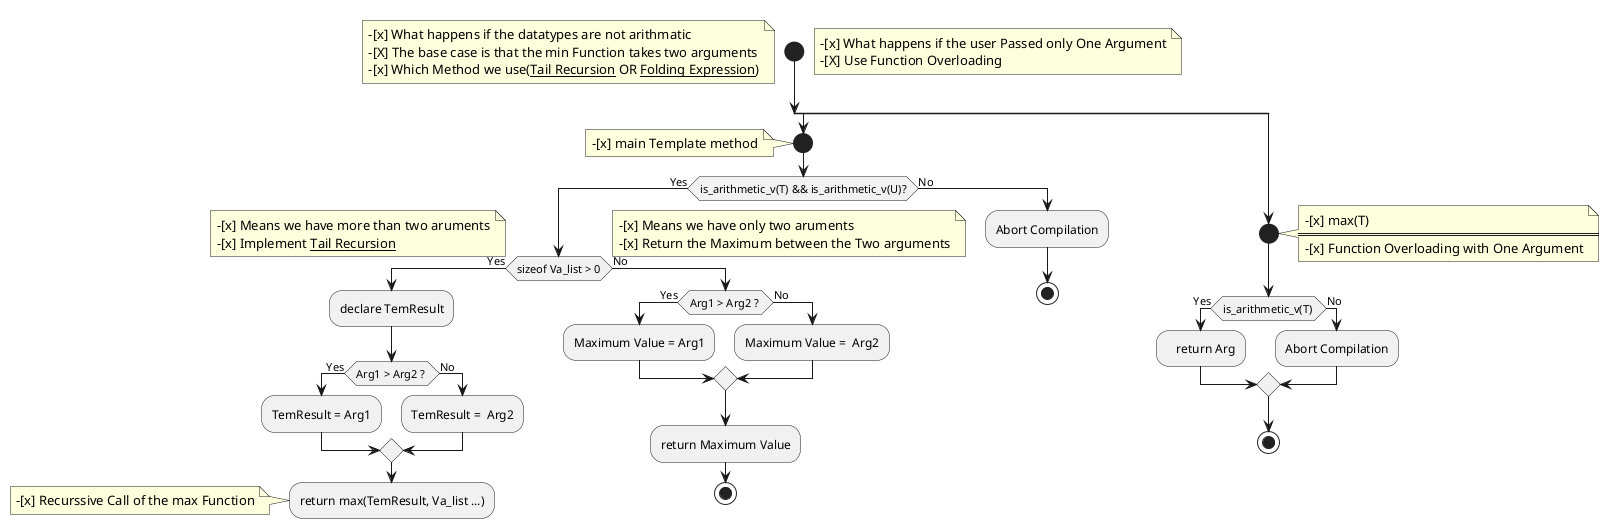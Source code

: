 @startuml maxFlowChart
start
note left
    -[x] What happens if the datatypes are not arithmatic
    -[X] The base case is that the min Function takes two arguments
    -[x] Which Method we use(__Tail Recursion__ OR __Folding Expression__)
end note

note right
    -[x] What happens if the user Passed only One Argument
    -[X] Use Function Overloading
end note
split
start
note left
    -[x] main Template method
end note
if (is_arithmetic_v(T) && is_arithmetic_v(U)?)  then (Yes)
    if (sizeof Va_list > 0) then (Yes)
    note left
    -[x] Means we have more than two aruments
    -[x] Implement __Tail Recursion__
    end note
    :declare TemResult;
        if (Arg1 > Arg2 ? ) then (Yes)
            :TemResult = Arg1;
        else (No)
            :TemResult =  Arg2;
        endif
        :return max(TemResult, Va_list ...);
        note
        -[x] Recurssive Call of the max Function
        end note
        detach
    else (No)
        note right
        -[x] Means we have only two aruments
        -[x] Return the Maximum between the Two arguments
        end note
        if (Arg1 > Arg2 ? ) then (Yes)
            :Maximum Value = Arg1;
        else (No)
            :Maximum Value =  Arg2;
        endif
        :return Maximum Value;
        stop
    endif
else(No)
    :Abort Compilation;
    stop
endif
split again
start
note right
  -[x] max(T)
  ====
  -[x] Function Overloading with One Argument
end note
if (is_arithmetic_v(T) ) then (Yes)
:   return Arg;
else (No)
    :Abort Compilation;
endif
stop
end split
@enduml